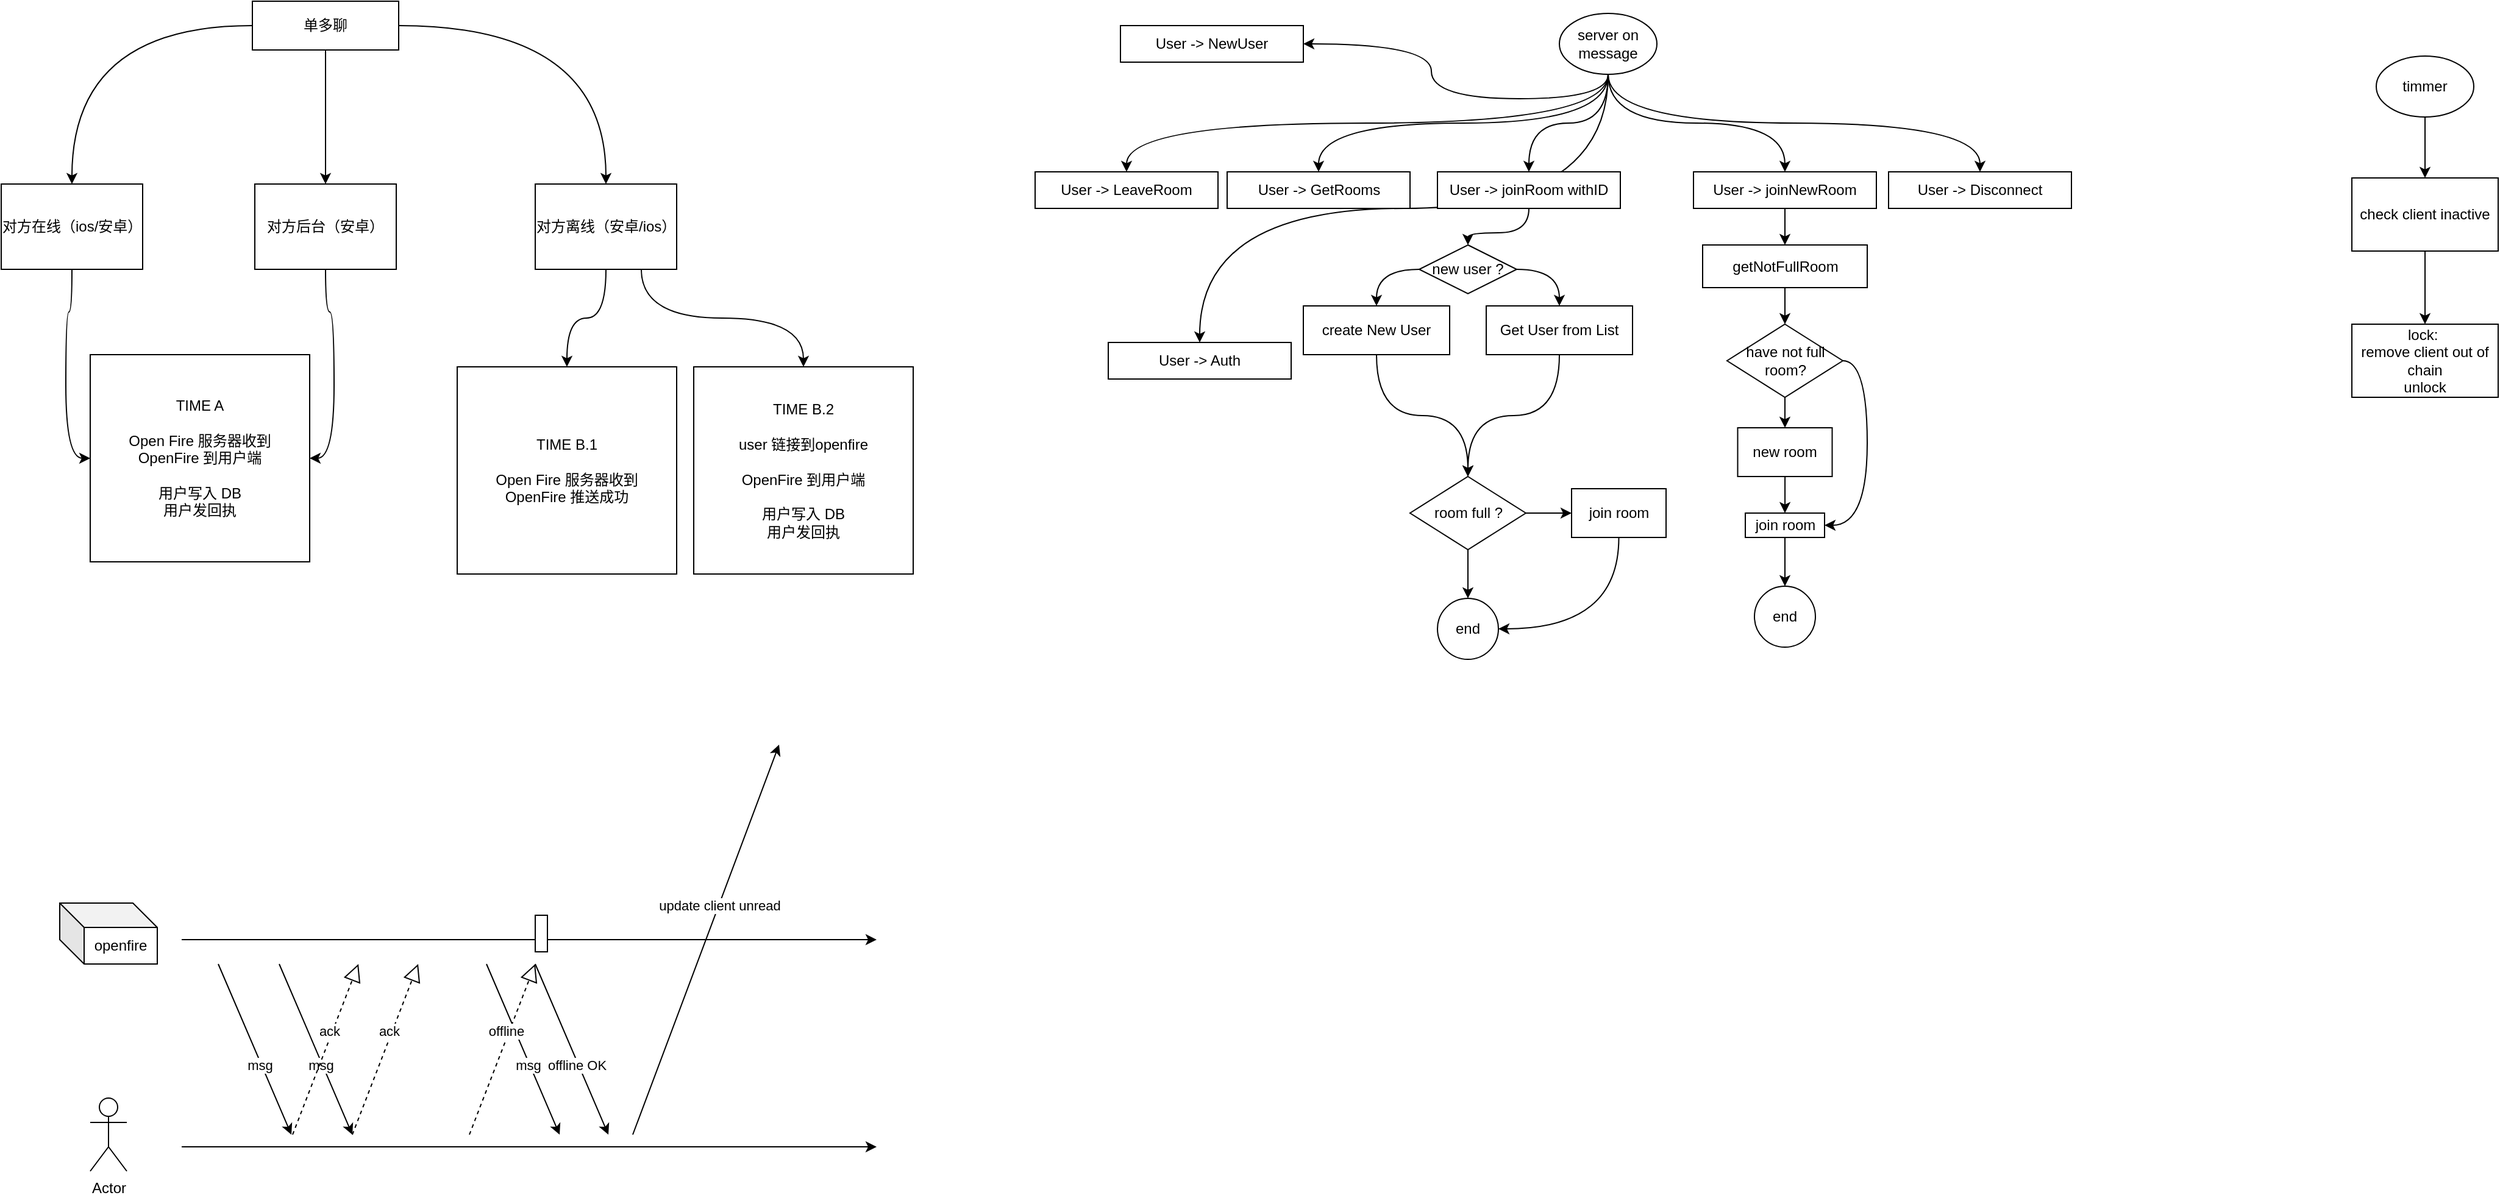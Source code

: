 <mxfile version="15.4.0" type="device"><diagram id="C5RBs43oDa-KdzZeNtuy" name="Page-1"><mxGraphModel dx="926" dy="579" grid="1" gridSize="10" guides="1" tooltips="1" connect="1" arrows="1" fold="1" page="1" pageScale="1" pageWidth="827" pageHeight="1169" math="0" shadow="0"><root><mxCell id="WIyWlLk6GJQsqaUBKTNV-0"/><mxCell id="WIyWlLk6GJQsqaUBKTNV-1" parent="WIyWlLk6GJQsqaUBKTNV-0"/><mxCell id="cvraIjFVL0l2c6lWV8a8-12" value="" style="edgeStyle=orthogonalEdgeStyle;orthogonalLoop=1;jettySize=auto;html=1;curved=1;" parent="WIyWlLk6GJQsqaUBKTNV-1" source="cvraIjFVL0l2c6lWV8a8-8" target="cvraIjFVL0l2c6lWV8a8-11" edge="1"><mxGeometry relative="1" as="geometry"/></mxCell><mxCell id="cvraIjFVL0l2c6lWV8a8-53" style="edgeStyle=orthogonalEdgeStyle;orthogonalLoop=1;jettySize=auto;html=1;exitX=0.5;exitY=1;exitDx=0;exitDy=0;entryX=0.5;entryY=0;entryDx=0;entryDy=0;curved=1;" parent="WIyWlLk6GJQsqaUBKTNV-1" source="cvraIjFVL0l2c6lWV8a8-8" target="cvraIjFVL0l2c6lWV8a8-52" edge="1"><mxGeometry relative="1" as="geometry"/></mxCell><mxCell id="edsNMS6B_5svoogRfUa8-6" style="edgeStyle=orthogonalEdgeStyle;orthogonalLoop=1;jettySize=auto;html=1;exitX=0.5;exitY=1;exitDx=0;exitDy=0;entryX=0.5;entryY=0;entryDx=0;entryDy=0;curved=1;" parent="WIyWlLk6GJQsqaUBKTNV-1" source="cvraIjFVL0l2c6lWV8a8-8" target="edsNMS6B_5svoogRfUa8-5" edge="1"><mxGeometry relative="1" as="geometry"/></mxCell><mxCell id="edsNMS6B_5svoogRfUa8-8" style="edgeStyle=orthogonalEdgeStyle;orthogonalLoop=1;jettySize=auto;html=1;exitX=0.5;exitY=1;exitDx=0;exitDy=0;curved=1;" parent="WIyWlLk6GJQsqaUBKTNV-1" source="cvraIjFVL0l2c6lWV8a8-8" target="edsNMS6B_5svoogRfUa8-7" edge="1"><mxGeometry relative="1" as="geometry"/></mxCell><mxCell id="edsNMS6B_5svoogRfUa8-11" style="edgeStyle=orthogonalEdgeStyle;orthogonalLoop=1;jettySize=auto;html=1;exitX=0.5;exitY=1;exitDx=0;exitDy=0;curved=1;" parent="WIyWlLk6GJQsqaUBKTNV-1" source="cvraIjFVL0l2c6lWV8a8-8" target="edsNMS6B_5svoogRfUa8-10" edge="1"><mxGeometry relative="1" as="geometry"/></mxCell><mxCell id="edsNMS6B_5svoogRfUa8-13" value="" style="edgeStyle=orthogonalEdgeStyle;orthogonalLoop=1;jettySize=auto;html=1;exitX=0.5;exitY=1;exitDx=0;exitDy=0;curved=1;" parent="WIyWlLk6GJQsqaUBKTNV-1" source="cvraIjFVL0l2c6lWV8a8-8" target="edsNMS6B_5svoogRfUa8-12" edge="1"><mxGeometry relative="1" as="geometry"/></mxCell><mxCell id="NFoBCvdu5BJD86LGg0KW-3" style="edgeStyle=orthogonalEdgeStyle;curved=1;rounded=1;orthogonalLoop=1;jettySize=auto;html=1;exitX=0.5;exitY=1;exitDx=0;exitDy=0;" edge="1" parent="WIyWlLk6GJQsqaUBKTNV-1" source="cvraIjFVL0l2c6lWV8a8-8" target="NFoBCvdu5BJD86LGg0KW-1"><mxGeometry relative="1" as="geometry"/></mxCell><mxCell id="cvraIjFVL0l2c6lWV8a8-8" value="server on message" style="ellipse;whiteSpace=wrap;html=1;" parent="WIyWlLk6GJQsqaUBKTNV-1" vertex="1"><mxGeometry x="1310" y="30" width="80" height="50" as="geometry"/></mxCell><mxCell id="cvraIjFVL0l2c6lWV8a8-14" value="" style="edgeStyle=orthogonalEdgeStyle;orthogonalLoop=1;jettySize=auto;html=1;exitX=1;exitY=0.5;exitDx=0;exitDy=0;curved=1;" parent="WIyWlLk6GJQsqaUBKTNV-1" source="cvraIjFVL0l2c6lWV8a8-43" target="cvraIjFVL0l2c6lWV8a8-13" edge="1"><mxGeometry relative="1" as="geometry"/></mxCell><mxCell id="cvraIjFVL0l2c6lWV8a8-45" style="edgeStyle=orthogonalEdgeStyle;orthogonalLoop=1;jettySize=auto;html=1;exitX=0.5;exitY=1;exitDx=0;exitDy=0;curved=1;" parent="WIyWlLk6GJQsqaUBKTNV-1" source="cvraIjFVL0l2c6lWV8a8-11" target="cvraIjFVL0l2c6lWV8a8-43" edge="1"><mxGeometry relative="1" as="geometry"/></mxCell><mxCell id="cvraIjFVL0l2c6lWV8a8-11" value="User -&amp;gt; joinRoom withID" style="whiteSpace=wrap;html=1;shadow=0;strokeWidth=1;glass=0;" parent="WIyWlLk6GJQsqaUBKTNV-1" vertex="1"><mxGeometry x="1210" y="160" width="150" height="30" as="geometry"/></mxCell><mxCell id="cvraIjFVL0l2c6lWV8a8-50" style="edgeStyle=orthogonalEdgeStyle;orthogonalLoop=1;jettySize=auto;html=1;exitX=1;exitY=0.5;exitDx=0;exitDy=0;curved=1;" parent="WIyWlLk6GJQsqaUBKTNV-1" source="cvraIjFVL0l2c6lWV8a8-13" target="cvraIjFVL0l2c6lWV8a8-51" edge="1"><mxGeometry relative="1" as="geometry"><mxPoint x="1235" y="400" as="targetPoint"/></mxGeometry></mxCell><mxCell id="cvraIjFVL0l2c6lWV8a8-13" value="Get User from List" style="whiteSpace=wrap;html=1;shadow=0;strokeWidth=1;glass=0;direction=south;" parent="WIyWlLk6GJQsqaUBKTNV-1" vertex="1"><mxGeometry x="1250" y="270" width="120" height="40" as="geometry"/></mxCell><mxCell id="cvraIjFVL0l2c6lWV8a8-49" value="" style="edgeStyle=orthogonalEdgeStyle;orthogonalLoop=1;jettySize=auto;html=1;curved=1;" parent="WIyWlLk6GJQsqaUBKTNV-1" source="cvraIjFVL0l2c6lWV8a8-15" target="cvraIjFVL0l2c6lWV8a8-51" edge="1"><mxGeometry relative="1" as="geometry"><mxPoint x="1235" y="400" as="targetPoint"/></mxGeometry></mxCell><mxCell id="cvraIjFVL0l2c6lWV8a8-15" value="create New User" style="whiteSpace=wrap;html=1;shadow=0;strokeWidth=1;glass=0;direction=north;" parent="WIyWlLk6GJQsqaUBKTNV-1" vertex="1"><mxGeometry x="1100" y="270" width="120" height="40" as="geometry"/></mxCell><mxCell id="cvraIjFVL0l2c6lWV8a8-19" value="" style="edgeStyle=orthogonalEdgeStyle;orthogonalLoop=1;jettySize=auto;html=1;curved=1;" parent="WIyWlLk6GJQsqaUBKTNV-1" source="cvraIjFVL0l2c6lWV8a8-17" target="cvraIjFVL0l2c6lWV8a8-18" edge="1"><mxGeometry relative="1" as="geometry"/></mxCell><mxCell id="cvraIjFVL0l2c6lWV8a8-22" value="" style="edgeStyle=orthogonalEdgeStyle;orthogonalLoop=1;jettySize=auto;html=1;curved=1;" parent="WIyWlLk6GJQsqaUBKTNV-1" source="cvraIjFVL0l2c6lWV8a8-17" target="cvraIjFVL0l2c6lWV8a8-20" edge="1"><mxGeometry relative="1" as="geometry"/></mxCell><mxCell id="cvraIjFVL0l2c6lWV8a8-23" value="" style="edgeStyle=orthogonalEdgeStyle;orthogonalLoop=1;jettySize=auto;html=1;curved=1;" parent="WIyWlLk6GJQsqaUBKTNV-1" source="cvraIjFVL0l2c6lWV8a8-17" target="cvraIjFVL0l2c6lWV8a8-21" edge="1"><mxGeometry relative="1" as="geometry"/></mxCell><mxCell id="cvraIjFVL0l2c6lWV8a8-17" value="单多聊" style="whiteSpace=wrap;html=1;fontSize=12;glass=0;strokeWidth=1;shadow=0;" parent="WIyWlLk6GJQsqaUBKTNV-1" vertex="1"><mxGeometry x="238" y="20" width="120" height="40" as="geometry"/></mxCell><mxCell id="cvraIjFVL0l2c6lWV8a8-25" value="" style="edgeStyle=orthogonalEdgeStyle;orthogonalLoop=1;jettySize=auto;html=1;curved=1;entryX=0;entryY=0.5;entryDx=0;entryDy=0;" parent="WIyWlLk6GJQsqaUBKTNV-1" source="cvraIjFVL0l2c6lWV8a8-18" target="cvraIjFVL0l2c6lWV8a8-35" edge="1"><mxGeometry relative="1" as="geometry"/></mxCell><mxCell id="cvraIjFVL0l2c6lWV8a8-18" value="对方在线（ios/安卓）" style="whiteSpace=wrap;html=1;shadow=0;strokeWidth=1;glass=0;" parent="WIyWlLk6GJQsqaUBKTNV-1" vertex="1"><mxGeometry x="32" y="170" width="116" height="70" as="geometry"/></mxCell><mxCell id="cvraIjFVL0l2c6lWV8a8-36" style="edgeStyle=orthogonalEdgeStyle;orthogonalLoop=1;jettySize=auto;html=1;exitX=0.5;exitY=1;exitDx=0;exitDy=0;curved=1;entryX=1;entryY=0.5;entryDx=0;entryDy=0;" parent="WIyWlLk6GJQsqaUBKTNV-1" source="cvraIjFVL0l2c6lWV8a8-20" target="cvraIjFVL0l2c6lWV8a8-35" edge="1"><mxGeometry relative="1" as="geometry"/></mxCell><mxCell id="cvraIjFVL0l2c6lWV8a8-20" value="对方后台（安卓）" style="whiteSpace=wrap;html=1;shadow=0;strokeWidth=1;glass=0;" parent="WIyWlLk6GJQsqaUBKTNV-1" vertex="1"><mxGeometry x="240" y="170" width="116" height="70" as="geometry"/></mxCell><mxCell id="cvraIjFVL0l2c6lWV8a8-38" value="" style="edgeStyle=orthogonalEdgeStyle;orthogonalLoop=1;jettySize=auto;html=1;curved=1;" parent="WIyWlLk6GJQsqaUBKTNV-1" source="cvraIjFVL0l2c6lWV8a8-21" target="cvraIjFVL0l2c6lWV8a8-37" edge="1"><mxGeometry relative="1" as="geometry"/></mxCell><mxCell id="cvraIjFVL0l2c6lWV8a8-40" style="edgeStyle=orthogonalEdgeStyle;orthogonalLoop=1;jettySize=auto;html=1;exitX=0.75;exitY=1;exitDx=0;exitDy=0;entryX=0.5;entryY=0;entryDx=0;entryDy=0;curved=1;" parent="WIyWlLk6GJQsqaUBKTNV-1" source="cvraIjFVL0l2c6lWV8a8-21" target="cvraIjFVL0l2c6lWV8a8-39" edge="1"><mxGeometry relative="1" as="geometry"/></mxCell><mxCell id="cvraIjFVL0l2c6lWV8a8-21" value="对方离线（安卓/ios）" style="whiteSpace=wrap;html=1;shadow=0;strokeWidth=1;glass=0;" parent="WIyWlLk6GJQsqaUBKTNV-1" vertex="1"><mxGeometry x="470" y="170" width="116" height="70" as="geometry"/></mxCell><mxCell id="cvraIjFVL0l2c6lWV8a8-35" value="TIME A&lt;br&gt;&lt;br&gt;Open Fire&amp;nbsp;服务器收到&lt;br&gt;OpenFire 到用户端&lt;br&gt;&lt;br&gt;用户写入 DB &lt;br&gt;用户发回执" style="whiteSpace=wrap;html=1;shadow=0;strokeWidth=1;glass=0;" parent="WIyWlLk6GJQsqaUBKTNV-1" vertex="1"><mxGeometry x="105" y="310" width="180" height="170" as="geometry"/></mxCell><mxCell id="cvraIjFVL0l2c6lWV8a8-37" value="TIME B.1&lt;br&gt;&lt;br&gt;Open Fire&amp;nbsp;服务器收到&lt;br&gt;OpenFire 推送成功" style="whiteSpace=wrap;html=1;shadow=0;strokeWidth=1;glass=0;" parent="WIyWlLk6GJQsqaUBKTNV-1" vertex="1"><mxGeometry x="406" y="320" width="180" height="170" as="geometry"/></mxCell><mxCell id="cvraIjFVL0l2c6lWV8a8-39" value="TIME B.2&lt;br&gt;&lt;br&gt;user 链接到openfire&lt;br&gt;&lt;br&gt;OpenFire 到用户端&lt;br&gt;&lt;br&gt;用户写入 DB&lt;br&gt;用户发回执" style="whiteSpace=wrap;html=1;shadow=0;strokeWidth=1;glass=0;" parent="WIyWlLk6GJQsqaUBKTNV-1" vertex="1"><mxGeometry x="600" y="320" width="180" height="170" as="geometry"/></mxCell><mxCell id="cvraIjFVL0l2c6lWV8a8-63" value="" style="edgeStyle=orthogonalEdgeStyle;orthogonalLoop=1;jettySize=auto;html=1;exitX=0;exitY=0.5;exitDx=0;exitDy=0;curved=1;" parent="WIyWlLk6GJQsqaUBKTNV-1" source="cvraIjFVL0l2c6lWV8a8-43" target="cvraIjFVL0l2c6lWV8a8-15" edge="1"><mxGeometry relative="1" as="geometry"/></mxCell><mxCell id="cvraIjFVL0l2c6lWV8a8-43" value="new user ?" style="rhombus;whiteSpace=wrap;html=1;shadow=0;strokeWidth=1;glass=0;" parent="WIyWlLk6GJQsqaUBKTNV-1" vertex="1"><mxGeometry x="1195" y="220" width="80" height="40" as="geometry"/></mxCell><mxCell id="cvraIjFVL0l2c6lWV8a8-59" style="edgeStyle=orthogonalEdgeStyle;orthogonalLoop=1;jettySize=auto;html=1;exitX=0.5;exitY=1;exitDx=0;exitDy=0;curved=1;" parent="WIyWlLk6GJQsqaUBKTNV-1" source="cvraIjFVL0l2c6lWV8a8-51" target="cvraIjFVL0l2c6lWV8a8-58" edge="1"><mxGeometry relative="1" as="geometry"/></mxCell><mxCell id="cvraIjFVL0l2c6lWV8a8-61" value="" style="edgeStyle=orthogonalEdgeStyle;orthogonalLoop=1;jettySize=auto;html=1;curved=1;" parent="WIyWlLk6GJQsqaUBKTNV-1" source="cvraIjFVL0l2c6lWV8a8-51" target="cvraIjFVL0l2c6lWV8a8-60" edge="1"><mxGeometry relative="1" as="geometry"/></mxCell><mxCell id="cvraIjFVL0l2c6lWV8a8-51" value="room full ?" style="rhombus;whiteSpace=wrap;html=1;shadow=0;strokeWidth=1;glass=0;" parent="WIyWlLk6GJQsqaUBKTNV-1" vertex="1"><mxGeometry x="1187.5" y="410" width="95" height="60" as="geometry"/></mxCell><mxCell id="cvraIjFVL0l2c6lWV8a8-55" value="" style="edgeStyle=orthogonalEdgeStyle;orthogonalLoop=1;jettySize=auto;html=1;curved=1;" parent="WIyWlLk6GJQsqaUBKTNV-1" source="cvraIjFVL0l2c6lWV8a8-52" target="cvraIjFVL0l2c6lWV8a8-54" edge="1"><mxGeometry relative="1" as="geometry"/></mxCell><mxCell id="cvraIjFVL0l2c6lWV8a8-52" value="User -&amp;gt; joinNewRoom" style="whiteSpace=wrap;html=1;shadow=0;strokeWidth=1;glass=0;" parent="WIyWlLk6GJQsqaUBKTNV-1" vertex="1"><mxGeometry x="1420" y="160" width="150" height="30" as="geometry"/></mxCell><mxCell id="cvraIjFVL0l2c6lWV8a8-57" style="edgeStyle=orthogonalEdgeStyle;orthogonalLoop=1;jettySize=auto;html=1;exitX=0.5;exitY=1;exitDx=0;exitDy=0;curved=1;" parent="WIyWlLk6GJQsqaUBKTNV-1" source="cvraIjFVL0l2c6lWV8a8-54" target="cvraIjFVL0l2c6lWV8a8-56" edge="1"><mxGeometry relative="1" as="geometry"/></mxCell><mxCell id="cvraIjFVL0l2c6lWV8a8-54" value="getNotFullRoom" style="whiteSpace=wrap;html=1;shadow=0;strokeWidth=1;glass=0;" parent="WIyWlLk6GJQsqaUBKTNV-1" vertex="1"><mxGeometry x="1427.5" y="220" width="135" height="35" as="geometry"/></mxCell><mxCell id="cvraIjFVL0l2c6lWV8a8-65" value="" style="edgeStyle=orthogonalEdgeStyle;orthogonalLoop=1;jettySize=auto;html=1;curved=1;" parent="WIyWlLk6GJQsqaUBKTNV-1" source="cvraIjFVL0l2c6lWV8a8-56" target="cvraIjFVL0l2c6lWV8a8-64" edge="1"><mxGeometry relative="1" as="geometry"/></mxCell><mxCell id="cvraIjFVL0l2c6lWV8a8-68" style="edgeStyle=orthogonalEdgeStyle;orthogonalLoop=1;jettySize=auto;html=1;exitX=1;exitY=0.5;exitDx=0;exitDy=0;entryX=1;entryY=0.5;entryDx=0;entryDy=0;curved=1;" parent="WIyWlLk6GJQsqaUBKTNV-1" source="cvraIjFVL0l2c6lWV8a8-56" target="cvraIjFVL0l2c6lWV8a8-66" edge="1"><mxGeometry relative="1" as="geometry"/></mxCell><mxCell id="cvraIjFVL0l2c6lWV8a8-56" value="have not full room?" style="rhombus;whiteSpace=wrap;html=1;shadow=0;strokeWidth=1;glass=0;" parent="WIyWlLk6GJQsqaUBKTNV-1" vertex="1"><mxGeometry x="1447.5" y="285" width="95" height="60" as="geometry"/></mxCell><mxCell id="cvraIjFVL0l2c6lWV8a8-58" value="end" style="ellipse;whiteSpace=wrap;html=1;aspect=fixed;" parent="WIyWlLk6GJQsqaUBKTNV-1" vertex="1"><mxGeometry x="1210" y="510" width="50" height="50" as="geometry"/></mxCell><mxCell id="cvraIjFVL0l2c6lWV8a8-62" style="edgeStyle=orthogonalEdgeStyle;orthogonalLoop=1;jettySize=auto;html=1;exitX=0.5;exitY=1;exitDx=0;exitDy=0;entryX=1;entryY=0.5;entryDx=0;entryDy=0;curved=1;" parent="WIyWlLk6GJQsqaUBKTNV-1" source="cvraIjFVL0l2c6lWV8a8-60" target="cvraIjFVL0l2c6lWV8a8-58" edge="1"><mxGeometry relative="1" as="geometry"/></mxCell><mxCell id="cvraIjFVL0l2c6lWV8a8-60" value="join room" style="whiteSpace=wrap;html=1;shadow=0;strokeWidth=1;glass=0;" parent="WIyWlLk6GJQsqaUBKTNV-1" vertex="1"><mxGeometry x="1320" y="420" width="77.5" height="40" as="geometry"/></mxCell><mxCell id="cvraIjFVL0l2c6lWV8a8-67" value="" style="edgeStyle=orthogonalEdgeStyle;orthogonalLoop=1;jettySize=auto;html=1;curved=1;" parent="WIyWlLk6GJQsqaUBKTNV-1" source="cvraIjFVL0l2c6lWV8a8-64" target="cvraIjFVL0l2c6lWV8a8-66" edge="1"><mxGeometry relative="1" as="geometry"/></mxCell><mxCell id="cvraIjFVL0l2c6lWV8a8-64" value="new room" style="whiteSpace=wrap;html=1;shadow=0;strokeWidth=1;glass=0;" parent="WIyWlLk6GJQsqaUBKTNV-1" vertex="1"><mxGeometry x="1456.25" y="370" width="77.5" height="40" as="geometry"/></mxCell><mxCell id="cvraIjFVL0l2c6lWV8a8-70" value="" style="edgeStyle=orthogonalEdgeStyle;orthogonalLoop=1;jettySize=auto;html=1;curved=1;" parent="WIyWlLk6GJQsqaUBKTNV-1" source="cvraIjFVL0l2c6lWV8a8-66" target="cvraIjFVL0l2c6lWV8a8-69" edge="1"><mxGeometry relative="1" as="geometry"/></mxCell><mxCell id="cvraIjFVL0l2c6lWV8a8-66" value="join room" style="whiteSpace=wrap;html=1;shadow=0;strokeWidth=1;glass=0;" parent="WIyWlLk6GJQsqaUBKTNV-1" vertex="1"><mxGeometry x="1462.5" y="440" width="65" height="20" as="geometry"/></mxCell><mxCell id="cvraIjFVL0l2c6lWV8a8-69" value="end" style="ellipse;whiteSpace=wrap;html=1;aspect=fixed;" parent="WIyWlLk6GJQsqaUBKTNV-1" vertex="1"><mxGeometry x="1470" y="500" width="50" height="50" as="geometry"/></mxCell><mxCell id="edsNMS6B_5svoogRfUa8-0" value="lock:&amp;nbsp;&lt;br&gt;remove client out of chain&lt;br&gt;unlock" style="whiteSpace=wrap;html=1;shadow=0;strokeWidth=1;glass=0;" parent="WIyWlLk6GJQsqaUBKTNV-1" vertex="1"><mxGeometry x="1960" y="285" width="120" height="60" as="geometry"/></mxCell><mxCell id="edsNMS6B_5svoogRfUa8-1" value="" style="edgeStyle=orthogonalEdgeStyle;orthogonalLoop=1;jettySize=auto;html=1;curved=1;" parent="WIyWlLk6GJQsqaUBKTNV-1" source="edsNMS6B_5svoogRfUa8-2" target="edsNMS6B_5svoogRfUa8-4" edge="1"><mxGeometry relative="1" as="geometry"/></mxCell><mxCell id="edsNMS6B_5svoogRfUa8-2" value="timmer" style="ellipse;whiteSpace=wrap;html=1;" parent="WIyWlLk6GJQsqaUBKTNV-1" vertex="1"><mxGeometry x="1980" y="65" width="80" height="50" as="geometry"/></mxCell><mxCell id="edsNMS6B_5svoogRfUa8-3" value="" style="edgeStyle=orthogonalEdgeStyle;orthogonalLoop=1;jettySize=auto;html=1;curved=1;" parent="WIyWlLk6GJQsqaUBKTNV-1" source="edsNMS6B_5svoogRfUa8-4" target="edsNMS6B_5svoogRfUa8-0" edge="1"><mxGeometry relative="1" as="geometry"/></mxCell><mxCell id="edsNMS6B_5svoogRfUa8-4" value="check client inactive" style="whiteSpace=wrap;html=1;shadow=0;strokeWidth=1;glass=0;" parent="WIyWlLk6GJQsqaUBKTNV-1" vertex="1"><mxGeometry x="1960" y="165" width="120" height="60" as="geometry"/></mxCell><mxCell id="edsNMS6B_5svoogRfUa8-5" value="User -&amp;gt; LeaveRoom" style="whiteSpace=wrap;html=1;shadow=0;strokeWidth=1;glass=0;" parent="WIyWlLk6GJQsqaUBKTNV-1" vertex="1"><mxGeometry x="880" y="160" width="150" height="30" as="geometry"/></mxCell><mxCell id="edsNMS6B_5svoogRfUa8-7" value="User -&amp;gt; Disconnect" style="whiteSpace=wrap;html=1;shadow=0;strokeWidth=1;glass=0;" parent="WIyWlLk6GJQsqaUBKTNV-1" vertex="1"><mxGeometry x="1580" y="160" width="150" height="30" as="geometry"/></mxCell><mxCell id="edsNMS6B_5svoogRfUa8-10" value="User -&amp;gt; GetRooms" style="whiteSpace=wrap;html=1;shadow=0;strokeWidth=1;glass=0;" parent="WIyWlLk6GJQsqaUBKTNV-1" vertex="1"><mxGeometry x="1037.5" y="160" width="150" height="30" as="geometry"/></mxCell><mxCell id="edsNMS6B_5svoogRfUa8-12" value="User -&amp;gt; Auth" style="whiteSpace=wrap;html=1;shadow=0;strokeWidth=1;glass=0;" parent="WIyWlLk6GJQsqaUBKTNV-1" vertex="1"><mxGeometry x="940" y="300" width="150" height="30" as="geometry"/></mxCell><mxCell id="BMNBq-EkrkWuR_f6VykS-0" value="" style="endArrow=classic;html=1;rounded=0;edgeStyle=orthogonalEdgeStyle;" edge="1" parent="WIyWlLk6GJQsqaUBKTNV-1"><mxGeometry relative="1" as="geometry"><mxPoint x="180" y="790" as="sourcePoint"/><mxPoint x="750" y="790" as="targetPoint"/></mxGeometry></mxCell><mxCell id="NFoBCvdu5BJD86LGg0KW-1" value="User -&amp;gt; NewUser" style="whiteSpace=wrap;html=1;shadow=0;strokeWidth=1;glass=0;" vertex="1" parent="WIyWlLk6GJQsqaUBKTNV-1"><mxGeometry x="950" y="40" width="150" height="30" as="geometry"/></mxCell><mxCell id="BMNBq-EkrkWuR_f6VykS-2" value="" style="endArrow=classic;html=1;rounded=0;edgeStyle=orthogonalEdgeStyle;" edge="1" parent="WIyWlLk6GJQsqaUBKTNV-1"><mxGeometry relative="1" as="geometry"><mxPoint x="180" y="960" as="sourcePoint"/><mxPoint x="750" y="960" as="targetPoint"/></mxGeometry></mxCell><mxCell id="BMNBq-EkrkWuR_f6VykS-8" value="Actor" style="shape=umlActor;verticalLabelPosition=bottom;verticalAlign=top;html=1;outlineConnect=0;" vertex="1" parent="WIyWlLk6GJQsqaUBKTNV-1"><mxGeometry x="105" y="920" width="30" height="60" as="geometry"/></mxCell><mxCell id="BMNBq-EkrkWuR_f6VykS-9" value="openfire" style="shape=cube;whiteSpace=wrap;html=1;boundedLbl=1;backgroundOutline=1;darkOpacity=0.05;darkOpacity2=0.1;" vertex="1" parent="WIyWlLk6GJQsqaUBKTNV-1"><mxGeometry x="80" y="760" width="80" height="50" as="geometry"/></mxCell><mxCell id="BMNBq-EkrkWuR_f6VykS-19" value="" style="endArrow=classic;html=1;rounded=0;" edge="1" parent="WIyWlLk6GJQsqaUBKTNV-1"><mxGeometry width="50" height="50" relative="1" as="geometry"><mxPoint x="210" y="810" as="sourcePoint"/><mxPoint x="270" y="950" as="targetPoint"/></mxGeometry></mxCell><mxCell id="BMNBq-EkrkWuR_f6VykS-20" value="msg" style="edgeLabel;html=1;align=center;verticalAlign=middle;resizable=0;points=[];" vertex="1" connectable="0" parent="BMNBq-EkrkWuR_f6VykS-19"><mxGeometry x="0.178" y="-1" relative="1" as="geometry"><mxPoint x="-1" as="offset"/></mxGeometry></mxCell><mxCell id="BMNBq-EkrkWuR_f6VykS-21" value="" style="endArrow=classic;html=1;rounded=0;" edge="1" parent="WIyWlLk6GJQsqaUBKTNV-1"><mxGeometry width="50" height="50" relative="1" as="geometry"><mxPoint x="260" y="810" as="sourcePoint"/><mxPoint x="320" y="950" as="targetPoint"/></mxGeometry></mxCell><mxCell id="BMNBq-EkrkWuR_f6VykS-22" value="msg" style="edgeLabel;html=1;align=center;verticalAlign=middle;resizable=0;points=[];" vertex="1" connectable="0" parent="BMNBq-EkrkWuR_f6VykS-21"><mxGeometry x="0.178" y="-1" relative="1" as="geometry"><mxPoint x="-1" as="offset"/></mxGeometry></mxCell><mxCell id="BMNBq-EkrkWuR_f6VykS-25" value="" style="endArrow=block;dashed=1;endFill=0;endSize=12;html=1;rounded=0;" edge="1" parent="WIyWlLk6GJQsqaUBKTNV-1"><mxGeometry width="160" relative="1" as="geometry"><mxPoint x="271" y="950" as="sourcePoint"/><mxPoint x="325" y="810" as="targetPoint"/></mxGeometry></mxCell><mxCell id="BMNBq-EkrkWuR_f6VykS-26" value="ack" style="edgeLabel;html=1;align=center;verticalAlign=middle;resizable=0;points=[];" vertex="1" connectable="0" parent="BMNBq-EkrkWuR_f6VykS-25"><mxGeometry x="0.2" y="3" relative="1" as="geometry"><mxPoint as="offset"/></mxGeometry></mxCell><mxCell id="BMNBq-EkrkWuR_f6VykS-27" value="" style="endArrow=block;dashed=1;endFill=0;endSize=12;html=1;rounded=0;" edge="1" parent="WIyWlLk6GJQsqaUBKTNV-1"><mxGeometry width="160" relative="1" as="geometry"><mxPoint x="320" y="950" as="sourcePoint"/><mxPoint x="374" y="810" as="targetPoint"/></mxGeometry></mxCell><mxCell id="BMNBq-EkrkWuR_f6VykS-28" value="ack" style="edgeLabel;html=1;align=center;verticalAlign=middle;resizable=0;points=[];" vertex="1" connectable="0" parent="BMNBq-EkrkWuR_f6VykS-27"><mxGeometry x="0.2" y="3" relative="1" as="geometry"><mxPoint as="offset"/></mxGeometry></mxCell><mxCell id="BMNBq-EkrkWuR_f6VykS-29" value="" style="endArrow=classic;html=1;rounded=0;" edge="1" parent="WIyWlLk6GJQsqaUBKTNV-1"><mxGeometry width="50" height="50" relative="1" as="geometry"><mxPoint x="430" y="810" as="sourcePoint"/><mxPoint x="490" y="950" as="targetPoint"/></mxGeometry></mxCell><mxCell id="BMNBq-EkrkWuR_f6VykS-30" value="msg" style="edgeLabel;html=1;align=center;verticalAlign=middle;resizable=0;points=[];" vertex="1" connectable="0" parent="BMNBq-EkrkWuR_f6VykS-29"><mxGeometry x="0.178" y="-1" relative="1" as="geometry"><mxPoint x="-1" as="offset"/></mxGeometry></mxCell><mxCell id="BMNBq-EkrkWuR_f6VykS-31" value="" style="endArrow=block;dashed=1;endFill=0;endSize=12;html=1;rounded=0;" edge="1" parent="WIyWlLk6GJQsqaUBKTNV-1"><mxGeometry width="160" relative="1" as="geometry"><mxPoint x="416" y="950" as="sourcePoint"/><mxPoint x="470" y="810" as="targetPoint"/></mxGeometry></mxCell><mxCell id="BMNBq-EkrkWuR_f6VykS-32" value="offline" style="edgeLabel;html=1;align=center;verticalAlign=middle;resizable=0;points=[];" vertex="1" connectable="0" parent="BMNBq-EkrkWuR_f6VykS-31"><mxGeometry x="0.2" y="3" relative="1" as="geometry"><mxPoint as="offset"/></mxGeometry></mxCell><mxCell id="BMNBq-EkrkWuR_f6VykS-33" value="" style="endArrow=classic;html=1;rounded=0;" edge="1" parent="WIyWlLk6GJQsqaUBKTNV-1"><mxGeometry width="50" height="50" relative="1" as="geometry"><mxPoint x="470" y="810" as="sourcePoint"/><mxPoint x="530" y="950" as="targetPoint"/></mxGeometry></mxCell><mxCell id="BMNBq-EkrkWuR_f6VykS-34" value="offline OK" style="edgeLabel;html=1;align=center;verticalAlign=middle;resizable=0;points=[];" vertex="1" connectable="0" parent="BMNBq-EkrkWuR_f6VykS-33"><mxGeometry x="0.178" y="-1" relative="1" as="geometry"><mxPoint x="-1" as="offset"/></mxGeometry></mxCell><mxCell id="BMNBq-EkrkWuR_f6VykS-35" value="" style="endArrow=classic;html=1;rounded=0;" edge="1" parent="WIyWlLk6GJQsqaUBKTNV-1"><mxGeometry width="50" height="50" relative="1" as="geometry"><mxPoint x="550" y="950" as="sourcePoint"/><mxPoint x="670" y="630" as="targetPoint"/></mxGeometry></mxCell><mxCell id="BMNBq-EkrkWuR_f6VykS-36" value="update client unread" style="edgeLabel;html=1;align=center;verticalAlign=middle;resizable=0;points=[];" vertex="1" connectable="0" parent="BMNBq-EkrkWuR_f6VykS-35"><mxGeometry x="0.178" y="-1" relative="1" as="geometry"><mxPoint x="-1" as="offset"/></mxGeometry></mxCell><mxCell id="BMNBq-EkrkWuR_f6VykS-37" value="" style="html=1;points=[];perimeter=orthogonalPerimeter;" vertex="1" parent="WIyWlLk6GJQsqaUBKTNV-1"><mxGeometry x="470" y="770" width="10" height="30" as="geometry"/></mxCell></root></mxGraphModel></diagram></mxfile>